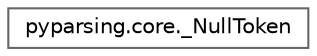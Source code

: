 digraph "Graphical Class Hierarchy"
{
 // LATEX_PDF_SIZE
  bgcolor="transparent";
  edge [fontname=Helvetica,fontsize=10,labelfontname=Helvetica,labelfontsize=10];
  node [fontname=Helvetica,fontsize=10,shape=box,height=0.2,width=0.4];
  rankdir="LR";
  Node0 [id="Node000000",label="pyparsing.core._NullToken",height=0.2,width=0.4,color="grey40", fillcolor="white", style="filled",URL="$d2/dec/classpyparsing_1_1core_1_1__NullToken.html",tooltip=" "];
}
